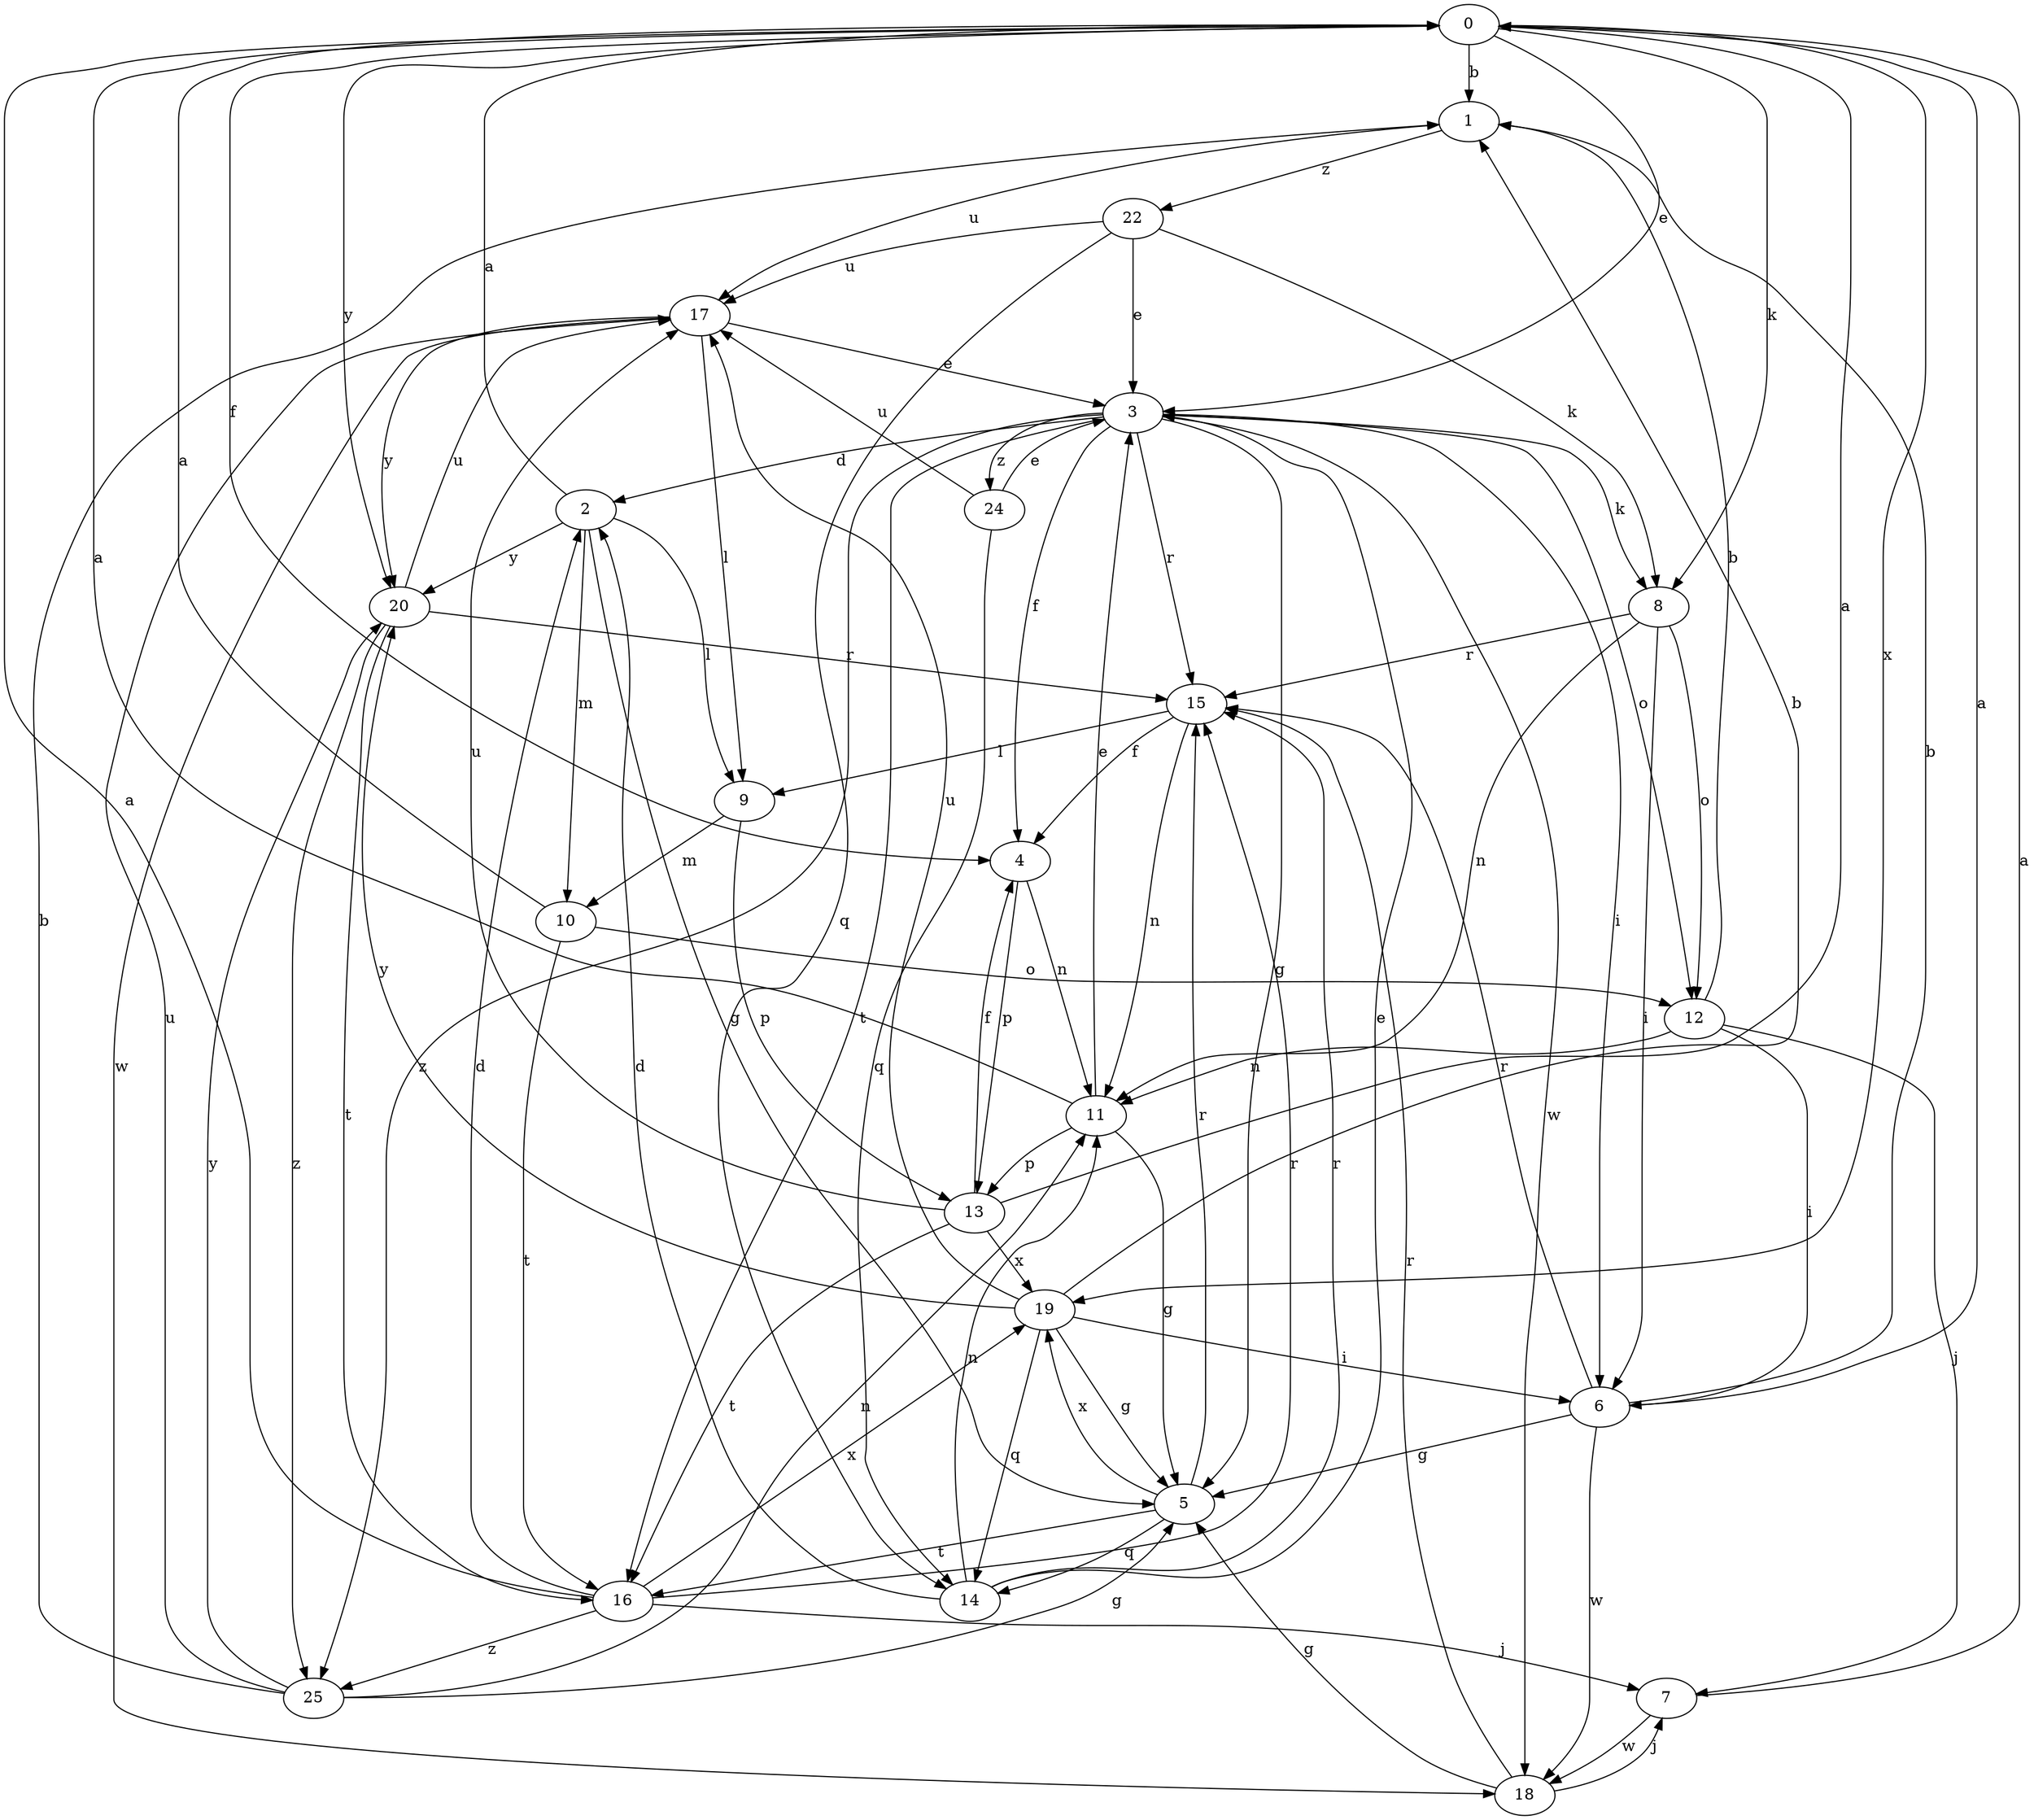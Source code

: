 strict digraph  {
0;
1;
2;
3;
4;
5;
6;
7;
8;
9;
10;
11;
12;
13;
14;
15;
16;
17;
18;
19;
20;
22;
24;
25;
0 -> 1  [label=b];
0 -> 3  [label=e];
0 -> 4  [label=f];
0 -> 8  [label=k];
0 -> 19  [label=x];
0 -> 20  [label=y];
1 -> 17  [label=u];
1 -> 22  [label=z];
2 -> 0  [label=a];
2 -> 5  [label=g];
2 -> 9  [label=l];
2 -> 10  [label=m];
2 -> 20  [label=y];
3 -> 2  [label=d];
3 -> 4  [label=f];
3 -> 5  [label=g];
3 -> 6  [label=i];
3 -> 8  [label=k];
3 -> 12  [label=o];
3 -> 15  [label=r];
3 -> 16  [label=t];
3 -> 18  [label=w];
3 -> 24  [label=z];
3 -> 25  [label=z];
4 -> 11  [label=n];
4 -> 13  [label=p];
5 -> 14  [label=q];
5 -> 15  [label=r];
5 -> 16  [label=t];
5 -> 19  [label=x];
6 -> 0  [label=a];
6 -> 1  [label=b];
6 -> 5  [label=g];
6 -> 15  [label=r];
6 -> 18  [label=w];
7 -> 0  [label=a];
7 -> 18  [label=w];
8 -> 6  [label=i];
8 -> 11  [label=n];
8 -> 12  [label=o];
8 -> 15  [label=r];
9 -> 10  [label=m];
9 -> 13  [label=p];
10 -> 0  [label=a];
10 -> 12  [label=o];
10 -> 16  [label=t];
11 -> 0  [label=a];
11 -> 3  [label=e];
11 -> 5  [label=g];
11 -> 13  [label=p];
12 -> 1  [label=b];
12 -> 6  [label=i];
12 -> 7  [label=j];
12 -> 11  [label=n];
13 -> 0  [label=a];
13 -> 4  [label=f];
13 -> 16  [label=t];
13 -> 17  [label=u];
13 -> 19  [label=x];
14 -> 2  [label=d];
14 -> 3  [label=e];
14 -> 11  [label=n];
14 -> 15  [label=r];
15 -> 4  [label=f];
15 -> 9  [label=l];
15 -> 11  [label=n];
16 -> 0  [label=a];
16 -> 2  [label=d];
16 -> 7  [label=j];
16 -> 15  [label=r];
16 -> 19  [label=x];
16 -> 25  [label=z];
17 -> 3  [label=e];
17 -> 9  [label=l];
17 -> 18  [label=w];
17 -> 20  [label=y];
18 -> 5  [label=g];
18 -> 7  [label=j];
18 -> 15  [label=r];
19 -> 1  [label=b];
19 -> 5  [label=g];
19 -> 6  [label=i];
19 -> 14  [label=q];
19 -> 17  [label=u];
19 -> 20  [label=y];
20 -> 15  [label=r];
20 -> 16  [label=t];
20 -> 17  [label=u];
20 -> 25  [label=z];
22 -> 3  [label=e];
22 -> 8  [label=k];
22 -> 14  [label=q];
22 -> 17  [label=u];
24 -> 3  [label=e];
24 -> 14  [label=q];
24 -> 17  [label=u];
25 -> 1  [label=b];
25 -> 5  [label=g];
25 -> 11  [label=n];
25 -> 17  [label=u];
25 -> 20  [label=y];
}
